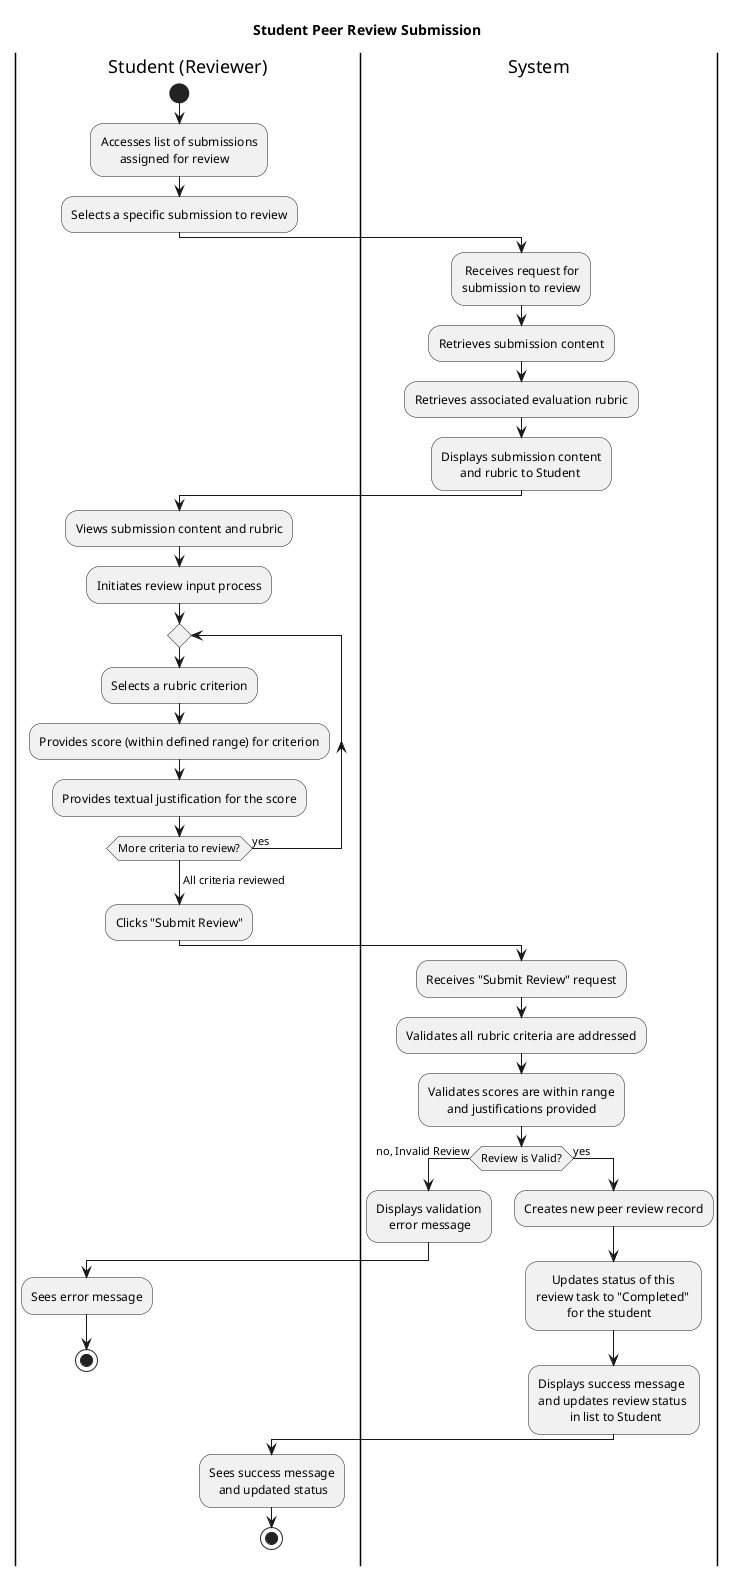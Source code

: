 @startuml
title Student Peer Review Submission

|Student (Reviewer)|
start
:Accesses list of submissions 
      assigned for review;
:Selects a specific submission to review;

|System|
: Receives request for 
submission to review;
:Retrieves submission content;
:Retrieves associated evaluation rubric;
:Displays submission content
      and rubric to Student;

|Student (Reviewer)|
:Views submission content and rubric;
:Initiates review input process;
repeat
  :Selects a rubric criterion;
  :Provides score (within defined range) for criterion;
  :Provides textual justification for the score;
repeat while (More criteria to review?) is (yes)
-> All criteria reviewed;
:Clicks "Submit Review";

|System|
:Receives "Submit Review" request;
:Validates all rubric criteria are addressed;
:Validates scores are within range 
      and justifications provided;
if (Review is Valid?) then (no, Invalid Review)
  |System|
  :Displays validation 
      error message;
  |Student (Reviewer)|
  :Sees error message;
  stop
else (yes)
  |System|
  :Creates new peer review record;
  :     Updates status of this 
  review task to "Completed" 
            for the student;
  :Displays success message 
  and updates review status 
            in list to Student;
  |Student (Reviewer)|
  :Sees success message 
     and updated status;
  stop
endif

@enduml